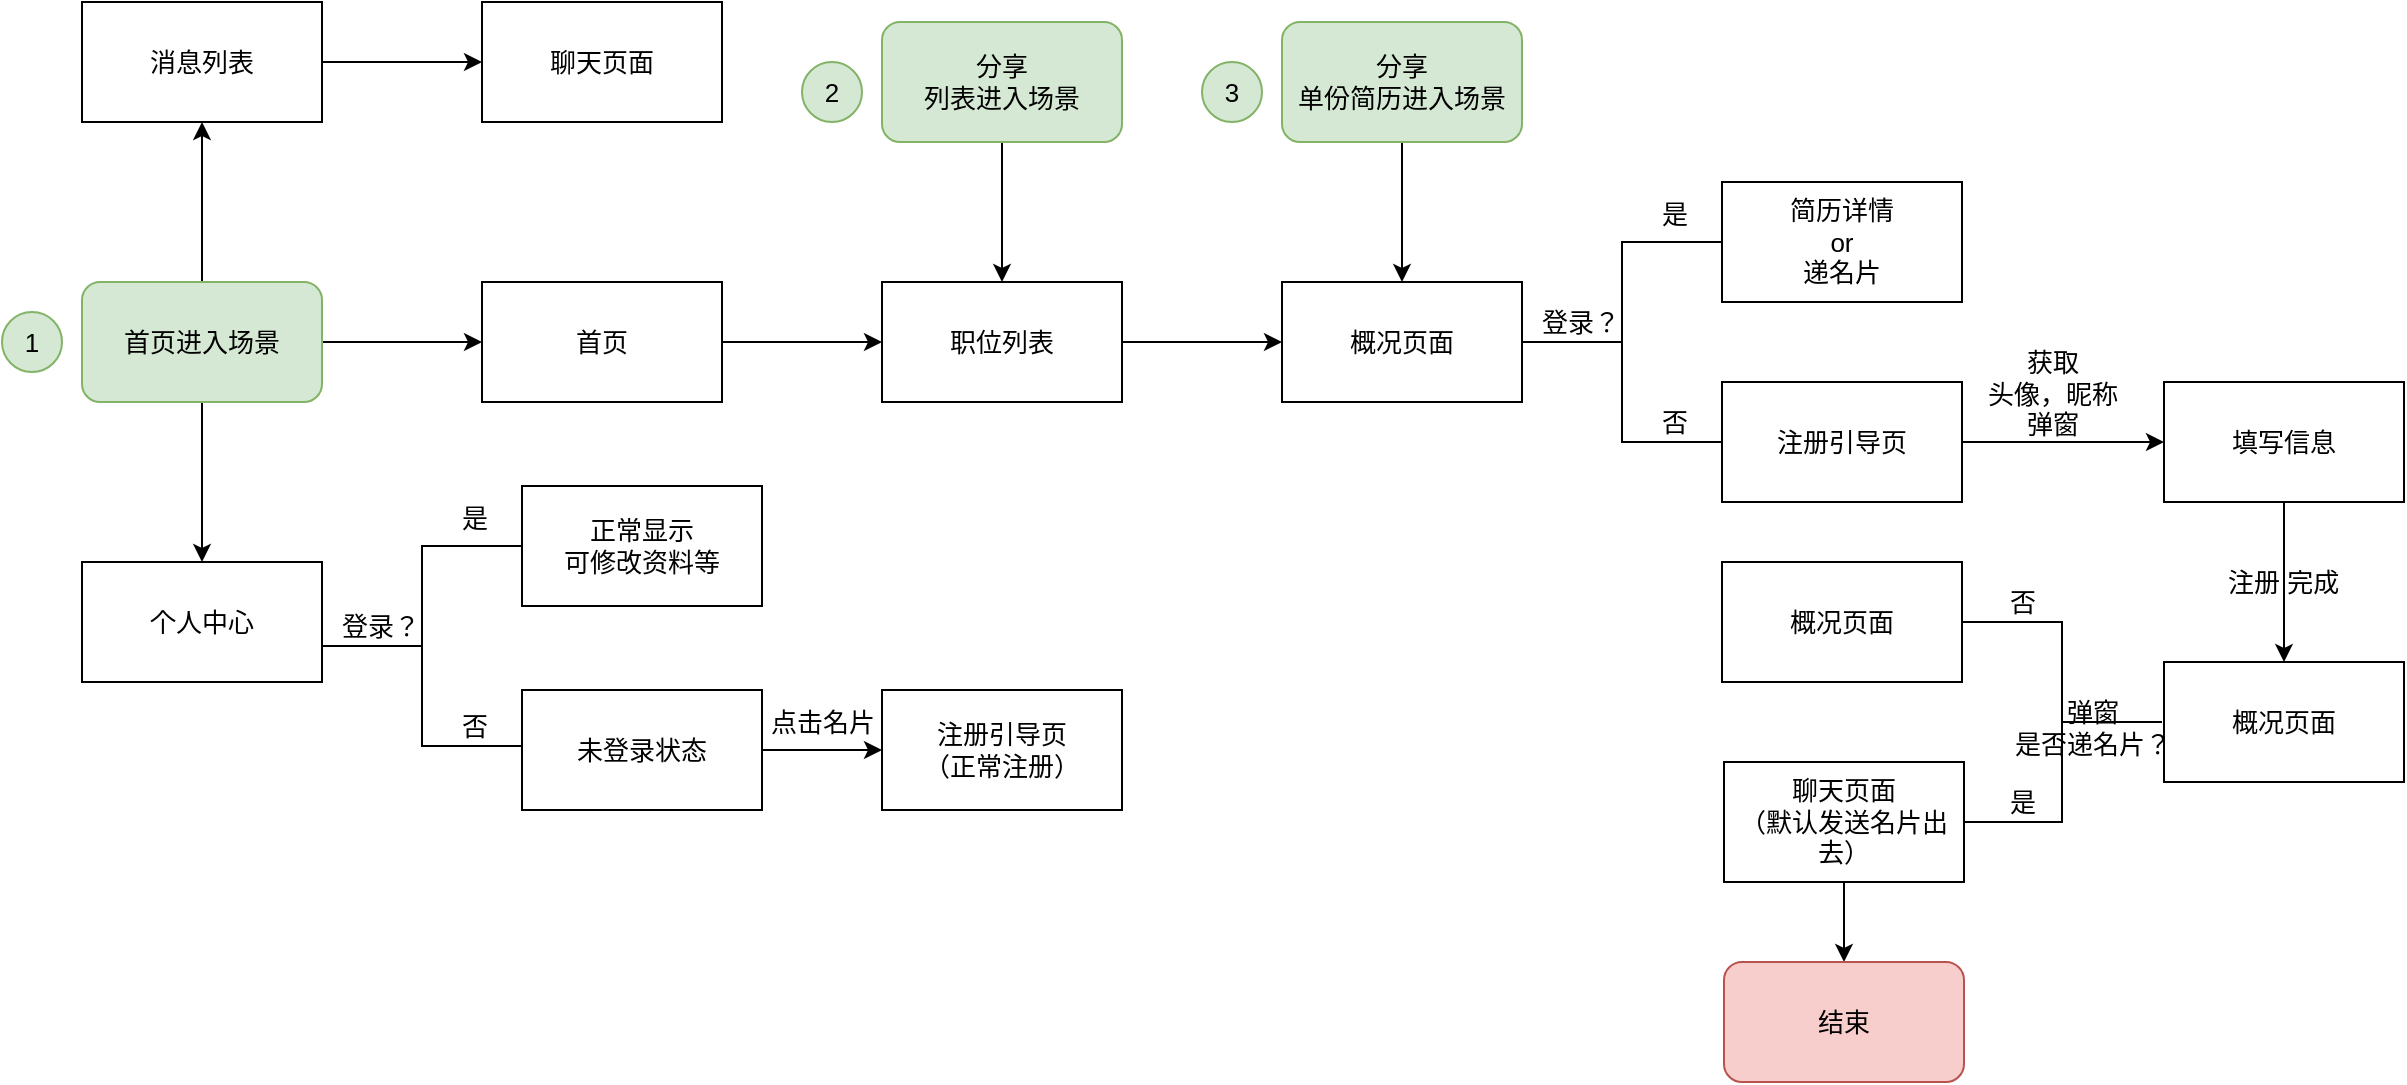<mxfile version="10.6.5" type="github"><diagram id="rGBq6vuJZaj2wzQnw7eY" name="ç¬¬ 1 é¡µ"><mxGraphModel dx="1534" dy="834" grid="1" gridSize="10" guides="1" tooltips="1" connect="1" arrows="1" fold="1" page="0" pageScale="1" pageWidth="1169" pageHeight="827" math="0" shadow="0"><root><mxCell id="0"/><mxCell id="1" parent="0"/><mxCell id="jd1ykoVDzVKVJnyVw4WM-3" value="" style="edgeStyle=orthogonalEdgeStyle;rounded=0;orthogonalLoop=1;jettySize=auto;html=1;fontSize=13;" parent="1" source="jd1ykoVDzVKVJnyVw4WM-1" target="jd1ykoVDzVKVJnyVw4WM-2" edge="1"><mxGeometry relative="1" as="geometry"/></mxCell><mxCell id="ZTxPfniv38rkYU_Yo6LK-36" value="" style="edgeStyle=orthogonalEdgeStyle;rounded=0;orthogonalLoop=1;jettySize=auto;html=1;fontSize=13;" edge="1" parent="1" source="jd1ykoVDzVKVJnyVw4WM-1"><mxGeometry relative="1" as="geometry"><mxPoint x="170.0" y="340" as="targetPoint"/></mxGeometry></mxCell><mxCell id="ZTxPfniv38rkYU_Yo6LK-53" value="" style="edgeStyle=orthogonalEdgeStyle;rounded=0;orthogonalLoop=1;jettySize=auto;html=1;fontSize=13;" edge="1" parent="1" source="jd1ykoVDzVKVJnyVw4WM-1"><mxGeometry relative="1" as="geometry"><mxPoint x="170.0" y="120.0" as="targetPoint"/></mxGeometry></mxCell><mxCell id="jd1ykoVDzVKVJnyVw4WM-1" value="首页进入场景" style="rounded=1;whiteSpace=wrap;html=1;fillColor=#d5e8d4;strokeColor=#82b366;fontSize=13;" parent="1" vertex="1"><mxGeometry x="110" y="200" width="120" height="60" as="geometry"/></mxCell><mxCell id="jd1ykoVDzVKVJnyVw4WM-5" value="" style="edgeStyle=orthogonalEdgeStyle;rounded=0;orthogonalLoop=1;jettySize=auto;html=1;fontSize=13;" parent="1" source="jd1ykoVDzVKVJnyVw4WM-2" target="jd1ykoVDzVKVJnyVw4WM-4" edge="1"><mxGeometry relative="1" as="geometry"/></mxCell><mxCell id="jd1ykoVDzVKVJnyVw4WM-2" value="首页" style="rounded=1;whiteSpace=wrap;html=1;arcSize=0;fontSize=13;" parent="1" vertex="1"><mxGeometry x="310" y="200" width="120" height="60" as="geometry"/></mxCell><mxCell id="jd1ykoVDzVKVJnyVw4WM-7" value="" style="edgeStyle=orthogonalEdgeStyle;rounded=0;orthogonalLoop=1;jettySize=auto;html=1;fontSize=13;" parent="1" source="jd1ykoVDzVKVJnyVw4WM-4" target="jd1ykoVDzVKVJnyVw4WM-6" edge="1"><mxGeometry relative="1" as="geometry"/></mxCell><mxCell id="jd1ykoVDzVKVJnyVw4WM-4" value="职位列表" style="rounded=1;whiteSpace=wrap;html=1;arcSize=0;fontSize=13;" parent="1" vertex="1"><mxGeometry x="510" y="200" width="120" height="60" as="geometry"/></mxCell><mxCell id="jd1ykoVDzVKVJnyVw4WM-6" value="概况页面" style="rounded=1;whiteSpace=wrap;html=1;arcSize=0;fontSize=13;" parent="1" vertex="1"><mxGeometry x="710" y="200" width="120" height="60" as="geometry"/></mxCell><mxCell id="jd1ykoVDzVKVJnyVw4WM-8" value="" style="strokeWidth=1;html=1;shape=mxgraph.flowchart.annotation_2;align=left;pointerEvents=1;fontSize=13;" parent="1" vertex="1"><mxGeometry x="830" y="180" width="100" height="100" as="geometry"/></mxCell><mxCell id="jd1ykoVDzVKVJnyVw4WM-9" value="简历详情&lt;br style=&quot;font-size: 13px;&quot;&gt;or&lt;br style=&quot;font-size: 13px;&quot;&gt;递名片&lt;br style=&quot;font-size: 13px;&quot;&gt;" style="rounded=0;whiteSpace=wrap;html=1;strokeWidth=1;fontSize=13;" parent="1" vertex="1"><mxGeometry x="930" y="150" width="120" height="60" as="geometry"/></mxCell><mxCell id="jd1ykoVDzVKVJnyVw4WM-10" value="登录？" style="text;html=1;resizable=0;points=[];autosize=1;align=right;verticalAlign=top;spacingTop=-4;fontSize=13;" parent="1" vertex="1"><mxGeometry x="830" y="210" width="50" height="20" as="geometry"/></mxCell><mxCell id="jd1ykoVDzVKVJnyVw4WM-11" value="是" style="text;html=1;resizable=0;points=[];autosize=1;align=center;verticalAlign=top;spacingTop=-4;fontSize=13;" parent="1" vertex="1"><mxGeometry x="891" y="156" width="30" height="20" as="geometry"/></mxCell><mxCell id="jd1ykoVDzVKVJnyVw4WM-12" value="否" style="text;html=1;resizable=0;points=[];autosize=1;align=center;verticalAlign=top;spacingTop=-4;fontSize=13;" parent="1" vertex="1"><mxGeometry x="891" y="260" width="30" height="20" as="geometry"/></mxCell><mxCell id="ZTxPfniv38rkYU_Yo6LK-2" value="" style="edgeStyle=orthogonalEdgeStyle;rounded=0;orthogonalLoop=1;jettySize=auto;html=1;fontSize=13;" edge="1" parent="1" source="jd1ykoVDzVKVJnyVw4WM-13" target="ZTxPfniv38rkYU_Yo6LK-1"><mxGeometry relative="1" as="geometry"/></mxCell><mxCell id="jd1ykoVDzVKVJnyVw4WM-13" value="注册引导页" style="rounded=0;whiteSpace=wrap;html=1;strokeWidth=1;fontSize=13;" parent="1" vertex="1"><mxGeometry x="930" y="250" width="120" height="60" as="geometry"/></mxCell><mxCell id="ZTxPfniv38rkYU_Yo6LK-4" value="" style="edgeStyle=orthogonalEdgeStyle;rounded=0;orthogonalLoop=1;jettySize=auto;html=1;fontSize=13;" edge="1" parent="1" source="ZTxPfniv38rkYU_Yo6LK-1" target="ZTxPfniv38rkYU_Yo6LK-3"><mxGeometry relative="1" as="geometry"/></mxCell><mxCell id="ZTxPfniv38rkYU_Yo6LK-1" value="填写信息" style="rounded=0;whiteSpace=wrap;html=1;strokeWidth=1;fontSize=13;" vertex="1" parent="1"><mxGeometry x="1151" y="250" width="120" height="60" as="geometry"/></mxCell><mxCell id="ZTxPfniv38rkYU_Yo6LK-3" value="概况页面&lt;br style=&quot;font-size: 13px;&quot;&gt;" style="rounded=0;whiteSpace=wrap;html=1;strokeWidth=1;fontSize=13;" vertex="1" parent="1"><mxGeometry x="1151" y="390" width="120" height="60" as="geometry"/></mxCell><mxCell id="ZTxPfniv38rkYU_Yo6LK-5" value="注册 完成" style="text;html=1;resizable=0;points=[];autosize=1;align=left;verticalAlign=top;spacingTop=-4;fontSize=13;" vertex="1" parent="1"><mxGeometry x="1181" y="340" width="70" height="20" as="geometry"/></mxCell><mxCell id="ZTxPfniv38rkYU_Yo6LK-6" value="获取&lt;br style=&quot;font-size: 13px;&quot;&gt;头像，昵称&lt;br style=&quot;font-size: 13px;&quot;&gt;弹窗" style="text;html=1;resizable=0;points=[];autosize=1;align=center;verticalAlign=top;spacingTop=-4;fontSize=13;" vertex="1" parent="1"><mxGeometry x="1055" y="230" width="80" height="40" as="geometry"/></mxCell><mxCell id="ZTxPfniv38rkYU_Yo6LK-8" value="" style="strokeWidth=1;html=1;shape=mxgraph.flowchart.annotation_2;align=left;pointerEvents=1;rotation=-180;fontSize=13;" vertex="1" parent="1"><mxGeometry x="1050" y="370" width="100" height="100" as="geometry"/></mxCell><mxCell id="ZTxPfniv38rkYU_Yo6LK-10" value="否" style="text;html=1;resizable=0;points=[];autosize=1;align=center;verticalAlign=top;spacingTop=-4;fontSize=13;" vertex="1" parent="1"><mxGeometry x="1065" y="350" width="30" height="20" as="geometry"/></mxCell><mxCell id="ZTxPfniv38rkYU_Yo6LK-11" value="是" style="text;html=1;resizable=0;points=[];autosize=1;align=center;verticalAlign=top;spacingTop=-4;fontSize=13;" vertex="1" parent="1"><mxGeometry x="1065" y="450" width="30" height="20" as="geometry"/></mxCell><mxCell id="ZTxPfniv38rkYU_Yo6LK-12" value="概况页面" style="rounded=0;whiteSpace=wrap;html=1;strokeWidth=1;fontSize=13;" vertex="1" parent="1"><mxGeometry x="930" y="340" width="120" height="60" as="geometry"/></mxCell><mxCell id="ZTxPfniv38rkYU_Yo6LK-19" value="" style="edgeStyle=orthogonalEdgeStyle;rounded=0;orthogonalLoop=1;jettySize=auto;html=1;fontSize=13;" edge="1" parent="1" source="ZTxPfniv38rkYU_Yo6LK-13" target="ZTxPfniv38rkYU_Yo6LK-18"><mxGeometry relative="1" as="geometry"/></mxCell><mxCell id="ZTxPfniv38rkYU_Yo6LK-13" value="&lt;font style=&quot;font-size: 13px;&quot;&gt;聊天页面&lt;br style=&quot;font-size: 13px;&quot;&gt;（默认发送名片出去）&lt;/font&gt;&lt;br style=&quot;font-size: 13px;&quot;&gt;" style="rounded=0;whiteSpace=wrap;html=1;strokeWidth=1;fontSize=13;" vertex="1" parent="1"><mxGeometry x="931" y="440" width="120" height="60" as="geometry"/></mxCell><mxCell id="ZTxPfniv38rkYU_Yo6LK-16" value="&lt;span style=&quot;font-size: 13px;&quot;&gt;弹窗&lt;/span&gt;&lt;br style=&quot;font-size: 13px;&quot;&gt;&lt;span style=&quot;font-size: 13px;&quot;&gt;是否递名片？&lt;/span&gt;" style="text;html=1;resizable=0;points=[];autosize=1;align=center;verticalAlign=top;spacingTop=-4;fontSize=13;" vertex="1" parent="1"><mxGeometry x="1070" y="405" width="90" height="30" as="geometry"/></mxCell><mxCell id="ZTxPfniv38rkYU_Yo6LK-18" value="结束" style="rounded=1;whiteSpace=wrap;html=1;fontSize=13;align=center;fillColor=#f8cecc;strokeColor=#b85450;" vertex="1" parent="1"><mxGeometry x="931" y="540" width="120" height="60" as="geometry"/></mxCell><mxCell id="ZTxPfniv38rkYU_Yo6LK-23" value="" style="edgeStyle=orthogonalEdgeStyle;rounded=0;orthogonalLoop=1;jettySize=auto;html=1;fontSize=13;entryX=0.5;entryY=0;entryDx=0;entryDy=0;" edge="1" parent="1" source="ZTxPfniv38rkYU_Yo6LK-21" target="jd1ykoVDzVKVJnyVw4WM-4"><mxGeometry relative="1" as="geometry"><mxPoint x="510.0" y="370" as="targetPoint"/></mxGeometry></mxCell><mxCell id="ZTxPfniv38rkYU_Yo6LK-21" value="分享&lt;br style=&quot;font-size: 13px;&quot;&gt;列表进入场景&lt;br style=&quot;font-size: 13px;&quot;&gt;" style="rounded=1;whiteSpace=wrap;html=1;fillColor=#d5e8d4;strokeColor=#82b366;fontSize=13;" vertex="1" parent="1"><mxGeometry x="510" y="70" width="120" height="60" as="geometry"/></mxCell><mxCell id="ZTxPfniv38rkYU_Yo6LK-28" value="" style="edgeStyle=orthogonalEdgeStyle;rounded=0;orthogonalLoop=1;jettySize=auto;html=1;fontSize=13;" edge="1" source="ZTxPfniv38rkYU_Yo6LK-29" parent="1"><mxGeometry relative="1" as="geometry"><mxPoint x="770" y="200" as="targetPoint"/></mxGeometry></mxCell><mxCell id="ZTxPfniv38rkYU_Yo6LK-29" value="分享&lt;br style=&quot;font-size: 13px;&quot;&gt;单份简历进入场景&lt;br style=&quot;font-size: 13px;&quot;&gt;" style="rounded=1;whiteSpace=wrap;html=1;fillColor=#d5e8d4;strokeColor=#82b366;fontSize=13;" vertex="1" parent="1"><mxGeometry x="710" y="70" width="120" height="60" as="geometry"/></mxCell><mxCell id="ZTxPfniv38rkYU_Yo6LK-32" value="1" style="ellipse;whiteSpace=wrap;html=1;aspect=fixed;fontSize=13;align=center;fillColor=#d5e8d4;strokeColor=#82b366;" vertex="1" parent="1"><mxGeometry x="70" y="215" width="30" height="30" as="geometry"/></mxCell><mxCell id="ZTxPfniv38rkYU_Yo6LK-33" value="2" style="ellipse;whiteSpace=wrap;html=1;aspect=fixed;fontSize=13;align=center;fillColor=#d5e8d4;strokeColor=#82b366;" vertex="1" parent="1"><mxGeometry x="470" y="90" width="30" height="30" as="geometry"/></mxCell><mxCell id="ZTxPfniv38rkYU_Yo6LK-34" value="3" style="ellipse;whiteSpace=wrap;html=1;aspect=fixed;fontSize=13;align=center;fillColor=#d5e8d4;strokeColor=#82b366;" vertex="1" parent="1"><mxGeometry x="670" y="90" width="30" height="30" as="geometry"/></mxCell><mxCell id="ZTxPfniv38rkYU_Yo6LK-37" value="个人中心" style="rounded=1;whiteSpace=wrap;html=1;arcSize=0;fontSize=13;" vertex="1" parent="1"><mxGeometry x="110" y="340" width="120" height="60" as="geometry"/></mxCell><mxCell id="ZTxPfniv38rkYU_Yo6LK-40" value="" style="strokeWidth=1;html=1;shape=mxgraph.flowchart.annotation_2;align=left;pointerEvents=1;fontSize=13;" vertex="1" parent="1"><mxGeometry x="230" y="332" width="100" height="100" as="geometry"/></mxCell><mxCell id="ZTxPfniv38rkYU_Yo6LK-41" value="登录？" style="text;html=1;resizable=0;points=[];autosize=1;align=right;verticalAlign=top;spacingTop=-4;fontSize=13;" vertex="1" parent="1"><mxGeometry x="230" y="362" width="50" height="20" as="geometry"/></mxCell><mxCell id="ZTxPfniv38rkYU_Yo6LK-42" value="是" style="text;html=1;resizable=0;points=[];autosize=1;align=center;verticalAlign=top;spacingTop=-4;fontSize=13;" vertex="1" parent="1"><mxGeometry x="291" y="308" width="30" height="20" as="geometry"/></mxCell><mxCell id="ZTxPfniv38rkYU_Yo6LK-43" value="否" style="text;html=1;resizable=0;points=[];autosize=1;align=center;verticalAlign=top;spacingTop=-4;fontSize=13;" vertex="1" parent="1"><mxGeometry x="291" y="412" width="30" height="20" as="geometry"/></mxCell><mxCell id="ZTxPfniv38rkYU_Yo6LK-44" value="正常显示&lt;br&gt;可修改资料等&lt;br&gt;" style="rounded=0;whiteSpace=wrap;html=1;fontSize=13;align=center;" vertex="1" parent="1"><mxGeometry x="330" y="302" width="120" height="60" as="geometry"/></mxCell><mxCell id="ZTxPfniv38rkYU_Yo6LK-51" value="" style="edgeStyle=orthogonalEdgeStyle;rounded=0;orthogonalLoop=1;jettySize=auto;html=1;fontSize=13;" edge="1" parent="1" source="ZTxPfniv38rkYU_Yo6LK-46" target="ZTxPfniv38rkYU_Yo6LK-50"><mxGeometry relative="1" as="geometry"/></mxCell><mxCell id="ZTxPfniv38rkYU_Yo6LK-46" value="未登录状态&lt;br&gt;" style="rounded=0;whiteSpace=wrap;html=1;fontSize=13;align=center;" vertex="1" parent="1"><mxGeometry x="330" y="404" width="120" height="60" as="geometry"/></mxCell><mxCell id="ZTxPfniv38rkYU_Yo6LK-49" value="点击名片" style="text;html=1;resizable=0;points=[];autosize=1;align=center;verticalAlign=top;spacingTop=-4;fontSize=13;" vertex="1" parent="1"><mxGeometry x="445" y="410" width="70" height="20" as="geometry"/></mxCell><mxCell id="ZTxPfniv38rkYU_Yo6LK-50" value="注册引导页&lt;br&gt;（正常注册）&lt;br&gt;" style="rounded=0;whiteSpace=wrap;html=1;fontSize=13;align=center;" vertex="1" parent="1"><mxGeometry x="510" y="404" width="120" height="60" as="geometry"/></mxCell><mxCell id="ZTxPfniv38rkYU_Yo6LK-56" value="" style="edgeStyle=orthogonalEdgeStyle;rounded=0;orthogonalLoop=1;jettySize=auto;html=1;fontSize=13;" edge="1" parent="1" source="ZTxPfniv38rkYU_Yo6LK-54" target="ZTxPfniv38rkYU_Yo6LK-55"><mxGeometry relative="1" as="geometry"/></mxCell><mxCell id="ZTxPfniv38rkYU_Yo6LK-54" value="消息列表" style="rounded=0;whiteSpace=wrap;html=1;fontSize=13;align=center;" vertex="1" parent="1"><mxGeometry x="110" y="60" width="120" height="60" as="geometry"/></mxCell><mxCell id="ZTxPfniv38rkYU_Yo6LK-55" value="聊天页面" style="rounded=0;whiteSpace=wrap;html=1;fontSize=13;align=center;" vertex="1" parent="1"><mxGeometry x="310" y="60" width="120" height="60" as="geometry"/></mxCell></root></mxGraphModel></diagram></mxfile>